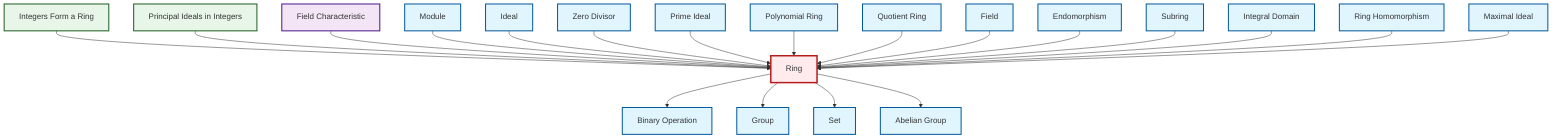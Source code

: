 graph TD
    classDef definition fill:#e1f5fe,stroke:#01579b,stroke-width:2px
    classDef theorem fill:#f3e5f5,stroke:#4a148c,stroke-width:2px
    classDef axiom fill:#fff3e0,stroke:#e65100,stroke-width:2px
    classDef example fill:#e8f5e9,stroke:#1b5e20,stroke-width:2px
    classDef current fill:#ffebee,stroke:#b71c1c,stroke-width:3px
    def-subring["Subring"]:::definition
    def-polynomial-ring["Polynomial Ring"]:::definition
    def-abelian-group["Abelian Group"]:::definition
    def-ring-homomorphism["Ring Homomorphism"]:::definition
    thm-field-characteristic["Field Characteristic"]:::theorem
    def-group["Group"]:::definition
    def-module["Module"]:::definition
    def-prime-ideal["Prime Ideal"]:::definition
    def-set["Set"]:::definition
    def-zero-divisor["Zero Divisor"]:::definition
    def-quotient-ring["Quotient Ring"]:::definition
    def-ideal["Ideal"]:::definition
    def-ring["Ring"]:::definition
    ex-integers-ring["Integers Form a Ring"]:::example
    def-field["Field"]:::definition
    def-binary-operation["Binary Operation"]:::definition
    def-maximal-ideal["Maximal Ideal"]:::definition
    def-integral-domain["Integral Domain"]:::definition
    ex-principal-ideal["Principal Ideals in Integers"]:::example
    def-endomorphism["Endomorphism"]:::definition
    ex-integers-ring --> def-ring
    def-ring --> def-binary-operation
    ex-principal-ideal --> def-ring
    thm-field-characteristic --> def-ring
    def-module --> def-ring
    def-ideal --> def-ring
    def-zero-divisor --> def-ring
    def-prime-ideal --> def-ring
    def-polynomial-ring --> def-ring
    def-quotient-ring --> def-ring
    def-field --> def-ring
    def-ring --> def-group
    def-ring --> def-set
    def-endomorphism --> def-ring
    def-ring --> def-abelian-group
    def-subring --> def-ring
    def-integral-domain --> def-ring
    def-ring-homomorphism --> def-ring
    def-maximal-ideal --> def-ring
    class def-ring current